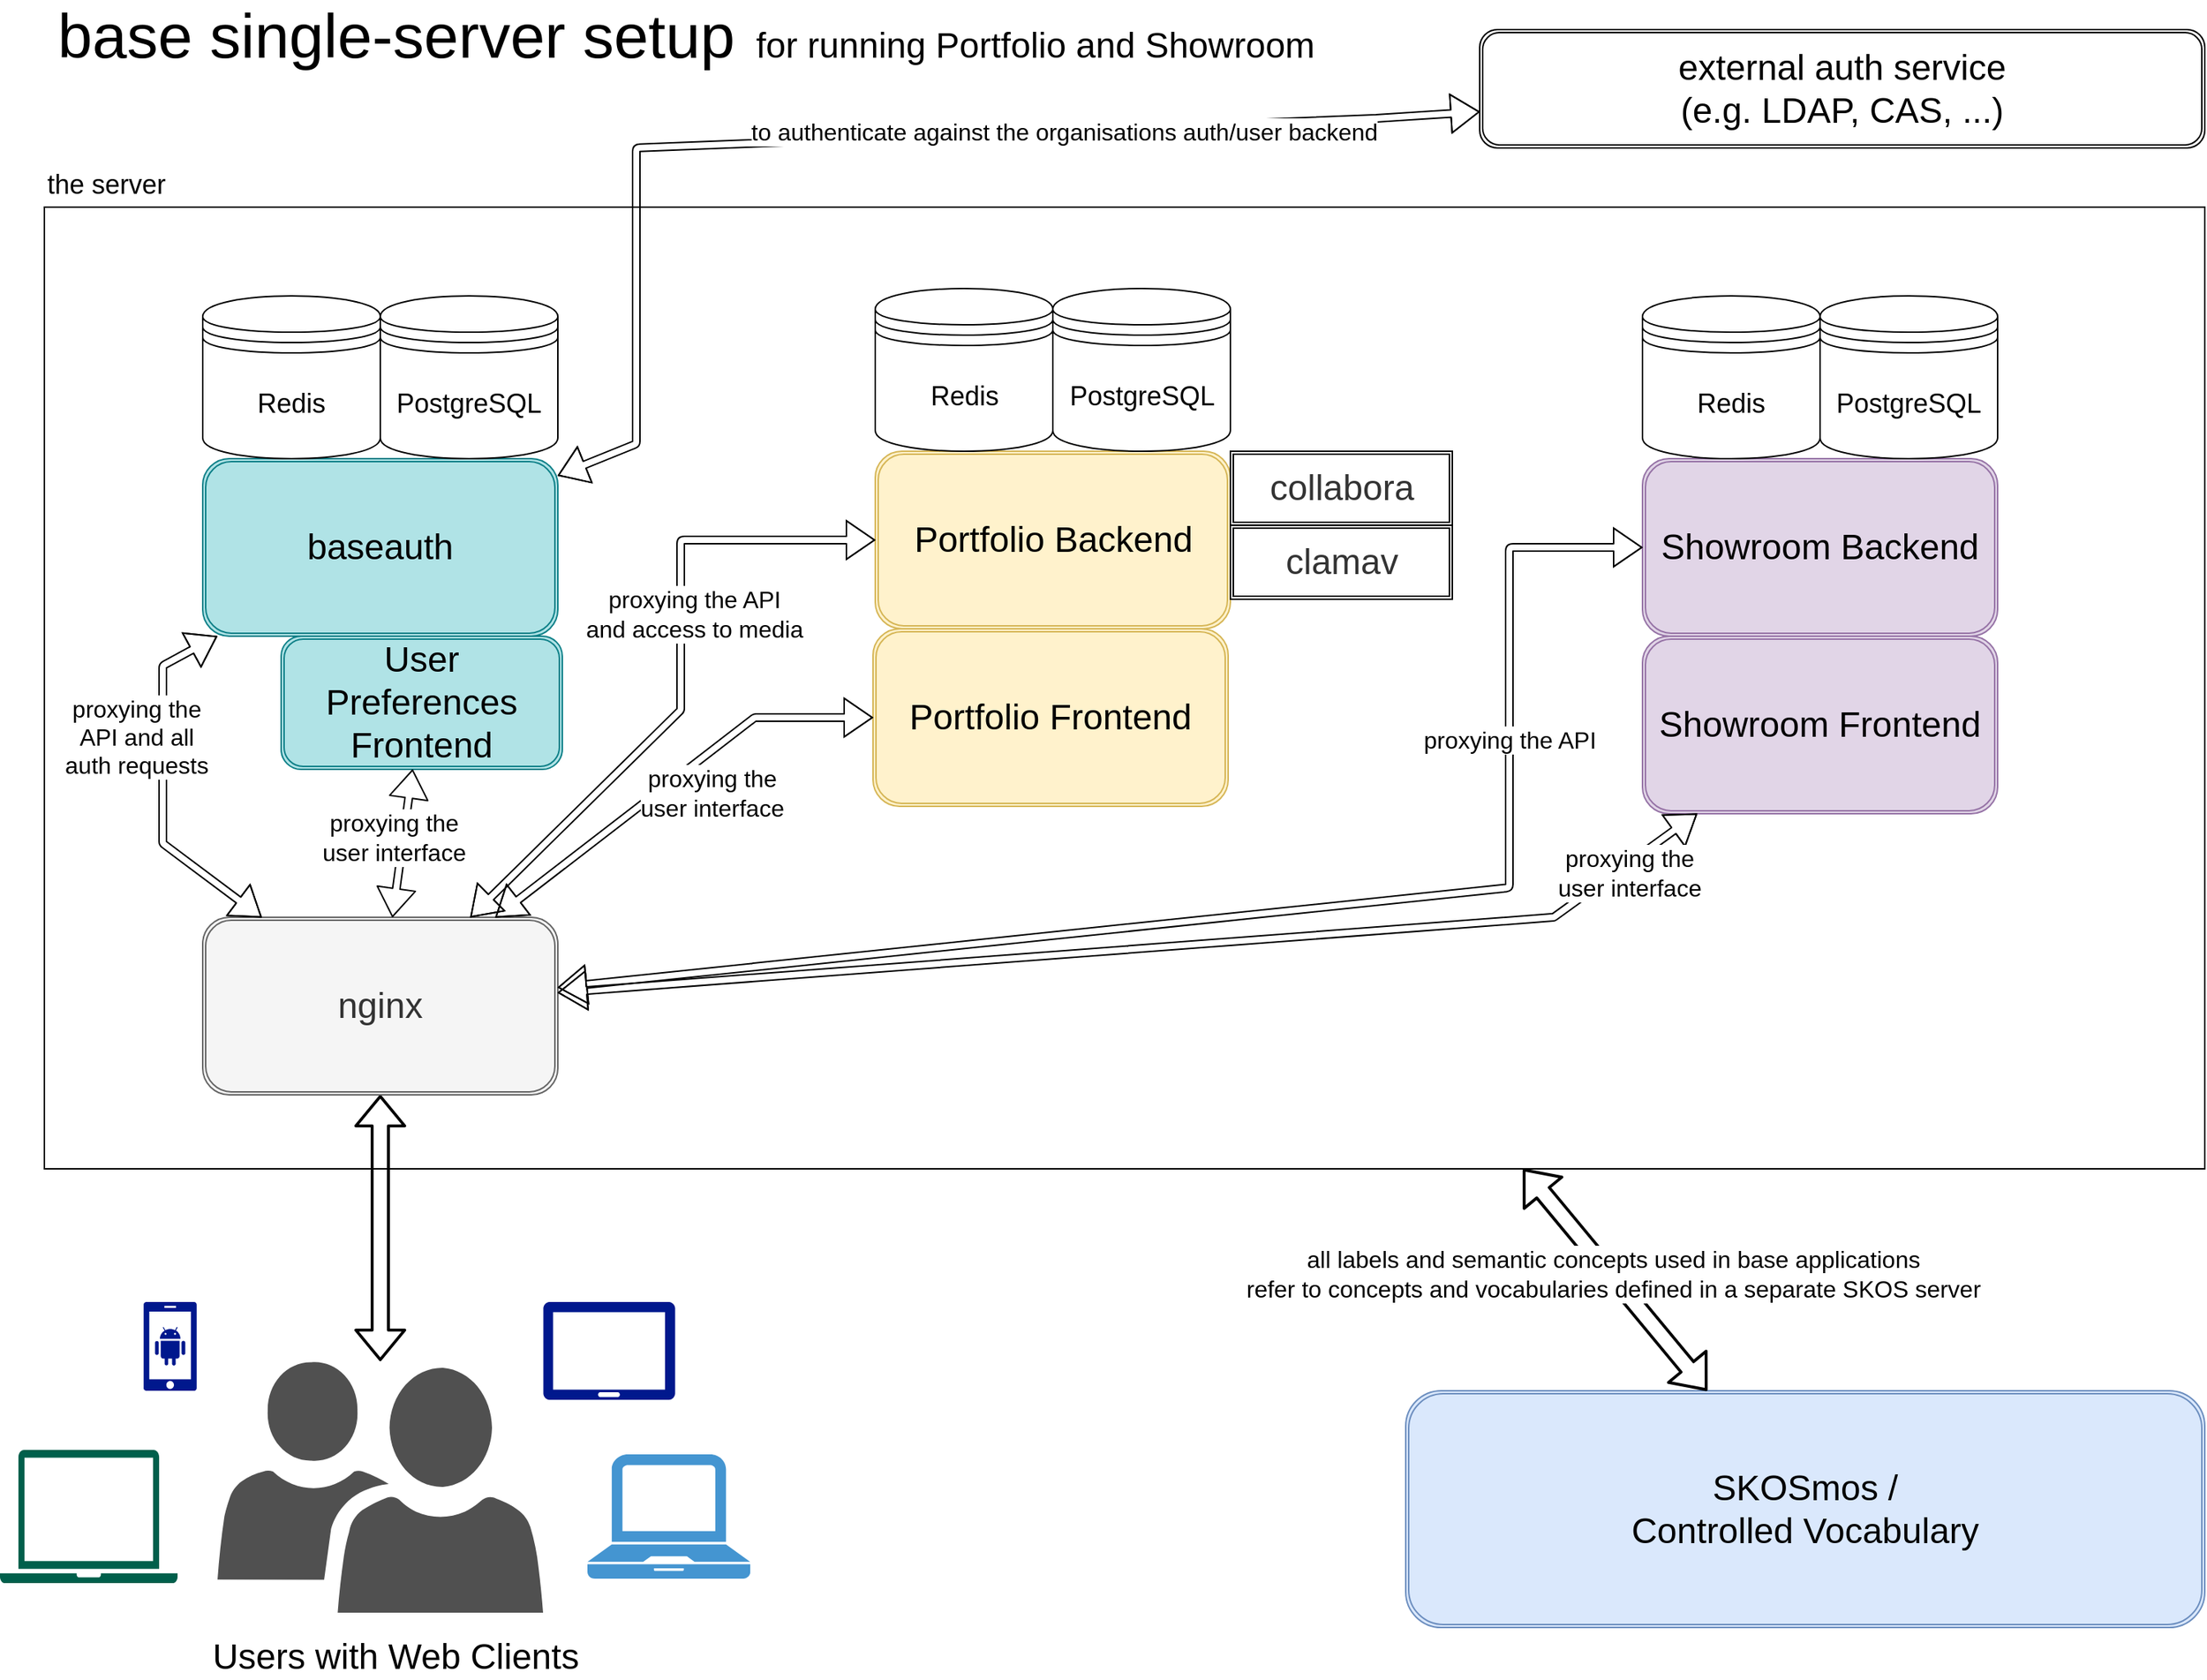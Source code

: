 <mxfile version="22.1.21" type="device">
  <diagram id="7xp1M_v4C3Os5pt223_O" name="Page-1">
    <mxGraphModel dx="2183" dy="1266" grid="1" gridSize="10" guides="1" tooltips="1" connect="1" arrows="1" fold="1" page="1" pageScale="1" pageWidth="1654" pageHeight="1169" math="0" shadow="0">
      <root>
        <mxCell id="0" />
        <mxCell id="1" parent="0" />
        <mxCell id="FfkRFLPGLt1KmbbHb0zq-2" value="&lt;span style=&quot;font-weight: normal;&quot;&gt;&lt;font style=&quot;font-size: 18px;&quot;&gt;the server&lt;/font&gt;&lt;br&gt;&lt;/span&gt;" style="rounded=0;whiteSpace=wrap;html=1;labelPosition=center;verticalLabelPosition=top;align=left;verticalAlign=bottom;fontSize=24;fontStyle=1" vertex="1" parent="1">
          <mxGeometry x="80" y="150" width="1460" height="650" as="geometry" />
        </mxCell>
        <mxCell id="_mjeZIoU27IS8pl8RiCQ-1" value="&lt;font style=&quot;font-size: 24px&quot;&gt;Portfolio Backend&lt;br&gt;&lt;/font&gt;" style="shape=ext;double=1;rounded=1;whiteSpace=wrap;html=1;fillColor=#fff2cc;strokeColor=#d6b656;" parent="1" vertex="1">
          <mxGeometry x="641.5" y="315" width="240" height="120" as="geometry" />
        </mxCell>
        <mxCell id="_mjeZIoU27IS8pl8RiCQ-4" value="&lt;font style=&quot;font-size: 24px&quot;&gt;Showroom Backend&lt;/font&gt;" style="shape=ext;double=1;rounded=1;whiteSpace=wrap;html=1;fillColor=#e1d5e7;strokeColor=#9673a6;" parent="1" vertex="1">
          <mxGeometry x="1160" y="320" width="240" height="120" as="geometry" />
        </mxCell>
        <mxCell id="_mjeZIoU27IS8pl8RiCQ-5" value="&lt;font style=&quot;font-size: 24px&quot;&gt;Showroom Frontend&lt;br&gt;&lt;/font&gt;" style="shape=ext;double=1;rounded=1;whiteSpace=wrap;html=1;fillColor=#e1d5e7;strokeColor=#9673a6;" parent="1" vertex="1">
          <mxGeometry x="1160" y="440" width="240" height="120" as="geometry" />
        </mxCell>
        <mxCell id="_mjeZIoU27IS8pl8RiCQ-6" value="&lt;font style=&quot;font-size: 24px&quot;&gt;baseauth&lt;/font&gt;" style="shape=ext;double=1;rounded=1;whiteSpace=wrap;html=1;fillColor=#b0e3e6;strokeColor=#0e8088;" parent="1" vertex="1">
          <mxGeometry x="187" y="320" width="240" height="120" as="geometry" />
        </mxCell>
        <mxCell id="_mjeZIoU27IS8pl8RiCQ-2" value="&lt;font style=&quot;font-size: 18px&quot;&gt;PostgreSQL&lt;/font&gt;" style="shape=datastore;whiteSpace=wrap;html=1;" parent="1" vertex="1">
          <mxGeometry x="307" y="210" width="120" height="110" as="geometry" />
        </mxCell>
        <mxCell id="_mjeZIoU27IS8pl8RiCQ-15" value="" style="pointerEvents=1;shadow=0;dashed=0;html=1;strokeColor=none;labelPosition=center;verticalLabelPosition=bottom;verticalAlign=top;align=center;fillColor=#505050;shape=mxgraph.mscae.intune.user_group" parent="1" vertex="1">
          <mxGeometry x="197" y="930" width="220" height="170" as="geometry" />
        </mxCell>
        <mxCell id="_mjeZIoU27IS8pl8RiCQ-17" value="" style="pointerEvents=1;shadow=0;dashed=0;html=1;strokeColor=none;fillColor=#4495D1;labelPosition=center;verticalLabelPosition=bottom;verticalAlign=top;align=center;outlineConnect=0;shape=mxgraph.veeam.laptop;" parent="1" vertex="1">
          <mxGeometry x="447" y="993" width="110" height="84" as="geometry" />
        </mxCell>
        <mxCell id="_mjeZIoU27IS8pl8RiCQ-19" value="" style="pointerEvents=1;shadow=0;dashed=0;html=1;strokeColor=none;fillColor=#005F4B;labelPosition=center;verticalLabelPosition=bottom;verticalAlign=top;align=center;outlineConnect=0;shape=mxgraph.veeam2.laptop;" parent="1" vertex="1">
          <mxGeometry x="50" y="990" width="120" height="90" as="geometry" />
        </mxCell>
        <mxCell id="_mjeZIoU27IS8pl8RiCQ-20" value="" style="aspect=fixed;pointerEvents=1;shadow=0;dashed=0;html=1;strokeColor=none;labelPosition=center;verticalLabelPosition=bottom;verticalAlign=top;align=center;fillColor=#00188D;shape=mxgraph.mscae.enterprise.android_phone" parent="1" vertex="1">
          <mxGeometry x="147" y="890" width="36" height="60" as="geometry" />
        </mxCell>
        <mxCell id="_mjeZIoU27IS8pl8RiCQ-23" value="" style="aspect=fixed;pointerEvents=1;shadow=0;dashed=0;html=1;strokeColor=none;labelPosition=center;verticalLabelPosition=bottom;verticalAlign=top;align=center;fillColor=#00188D;shape=mxgraph.azure.tablet;" parent="1" vertex="1">
          <mxGeometry x="417" y="890" width="89.41" height="66.16" as="geometry" />
        </mxCell>
        <mxCell id="_mjeZIoU27IS8pl8RiCQ-25" value="&lt;font style=&quot;font-size: 24px&quot;&gt;Users with Web Clients&lt;/font&gt;" style="text;html=1;align=center;verticalAlign=middle;resizable=0;points=[];autosize=1;" parent="1" vertex="1">
          <mxGeometry x="187" y="1120" width="260" height="20" as="geometry" />
        </mxCell>
        <mxCell id="_mjeZIoU27IS8pl8RiCQ-38" value="" style="shape=flexArrow;endArrow=classic;startArrow=classic;html=1;strokeWidth=2;" parent="1" source="_mjeZIoU27IS8pl8RiCQ-15" target="FfkRFLPGLt1KmbbHb0zq-3" edge="1">
          <mxGeometry width="50" height="50" relative="1" as="geometry">
            <mxPoint x="-13" y="810" as="sourcePoint" />
            <mxPoint x="437" y="740" as="targetPoint" />
          </mxGeometry>
        </mxCell>
        <mxCell id="_mjeZIoU27IS8pl8RiCQ-39" value="&lt;font style=&quot;font-size: 24px&quot;&gt;SKOSmos /&lt;br&gt;Controlled Vocabulary&lt;br&gt;&lt;/font&gt;" style="shape=ext;double=1;rounded=1;whiteSpace=wrap;html=1;fillColor=#dae8fc;strokeColor=#6c8ebf;" parent="1" vertex="1">
          <mxGeometry x="1000" y="950" width="540" height="160" as="geometry" />
        </mxCell>
        <mxCell id="kXSnY1vcx2NjHcQuihnl-1" value="&lt;font style=&quot;font-size: 18px&quot;&gt;Redis&lt;/font&gt;" style="shape=datastore;whiteSpace=wrap;html=1;" parent="1" vertex="1">
          <mxGeometry x="187" y="210" width="120" height="110" as="geometry" />
        </mxCell>
        <mxCell id="FfkRFLPGLt1KmbbHb0zq-1" value="&lt;font style=&quot;font-size: 24px&quot;&gt;Portfolio Frontend&lt;br&gt;&lt;/font&gt;" style="shape=ext;double=1;rounded=1;whiteSpace=wrap;html=1;fillColor=#fff2cc;strokeColor=#d6b656;" vertex="1" parent="1">
          <mxGeometry x="640" y="435" width="240" height="120" as="geometry" />
        </mxCell>
        <mxCell id="FfkRFLPGLt1KmbbHb0zq-3" value="&lt;font style=&quot;font-size: 24px&quot;&gt;nginx&lt;/font&gt;" style="shape=ext;double=1;rounded=1;whiteSpace=wrap;html=1;fillColor=#f5f5f5;strokeColor=#666666;fontColor=#333333;" vertex="1" parent="1">
          <mxGeometry x="187" y="630" width="240" height="120" as="geometry" />
        </mxCell>
        <mxCell id="FfkRFLPGLt1KmbbHb0zq-4" value="&lt;font style=&quot;font-size: 18px&quot;&gt;PostgreSQL&lt;/font&gt;" style="shape=datastore;whiteSpace=wrap;html=1;" vertex="1" parent="1">
          <mxGeometry x="761.5" y="205" width="120" height="110" as="geometry" />
        </mxCell>
        <mxCell id="FfkRFLPGLt1KmbbHb0zq-5" value="&lt;font style=&quot;font-size: 18px&quot;&gt;Redis&lt;/font&gt;" style="shape=datastore;whiteSpace=wrap;html=1;" vertex="1" parent="1">
          <mxGeometry x="641.5" y="205" width="120" height="110" as="geometry" />
        </mxCell>
        <mxCell id="FfkRFLPGLt1KmbbHb0zq-6" value="&lt;font style=&quot;font-size: 18px&quot;&gt;PostgreSQL&lt;/font&gt;" style="shape=datastore;whiteSpace=wrap;html=1;" vertex="1" parent="1">
          <mxGeometry x="1280" y="210" width="120" height="110" as="geometry" />
        </mxCell>
        <mxCell id="FfkRFLPGLt1KmbbHb0zq-7" value="&lt;font style=&quot;font-size: 18px&quot;&gt;Redis&lt;/font&gt;" style="shape=datastore;whiteSpace=wrap;html=1;" vertex="1" parent="1">
          <mxGeometry x="1160" y="210" width="120" height="110" as="geometry" />
        </mxCell>
        <mxCell id="FfkRFLPGLt1KmbbHb0zq-9" value="&lt;font style=&quot;font-size: 24px&quot;&gt;collabora&lt;/font&gt;" style="shape=ext;double=1;rounded=0;whiteSpace=wrap;html=1;fillColor=none;strokeColor=#000000;fontColor=#333333;" vertex="1" parent="1">
          <mxGeometry x="881.5" y="315" width="150" height="50" as="geometry" />
        </mxCell>
        <mxCell id="FfkRFLPGLt1KmbbHb0zq-10" value="&lt;font style=&quot;font-size: 24px&quot;&gt;clamav&lt;/font&gt;" style="shape=ext;double=1;rounded=0;whiteSpace=wrap;html=1;fillColor=none;strokeColor=#000000;fontColor=#333333;" vertex="1" parent="1">
          <mxGeometry x="881.5" y="365" width="150" height="50" as="geometry" />
        </mxCell>
        <mxCell id="FfkRFLPGLt1KmbbHb0zq-11" value="" style="shape=flexArrow;endArrow=classic;startArrow=classic;html=1;strokeWidth=1;width=5;" edge="1" parent="1" source="FfkRFLPGLt1KmbbHb0zq-3" target="_mjeZIoU27IS8pl8RiCQ-6">
          <mxGeometry width="50" height="50" relative="1" as="geometry">
            <mxPoint x="300" y="630" as="sourcePoint" />
            <mxPoint x="300" y="450" as="targetPoint" />
            <Array as="points">
              <mxPoint x="160" y="580" />
              <mxPoint x="160" y="460" />
            </Array>
          </mxGeometry>
        </mxCell>
        <mxCell id="FfkRFLPGLt1KmbbHb0zq-12" value="" style="shape=flexArrow;endArrow=classic;startArrow=classic;html=1;strokeWidth=1;width=5;" edge="1" parent="1" source="FfkRFLPGLt1KmbbHb0zq-3" target="_mjeZIoU27IS8pl8RiCQ-1">
          <mxGeometry width="50" height="50" relative="1" as="geometry">
            <mxPoint x="317" y="640" as="sourcePoint" />
            <mxPoint x="317" y="450" as="targetPoint" />
            <Array as="points">
              <mxPoint x="510" y="490" />
              <mxPoint x="510" y="375" />
            </Array>
          </mxGeometry>
        </mxCell>
        <mxCell id="FfkRFLPGLt1KmbbHb0zq-13" value="" style="shape=flexArrow;endArrow=classic;startArrow=classic;html=1;strokeWidth=1;width=5;" edge="1" parent="1" source="FfkRFLPGLt1KmbbHb0zq-3" target="FfkRFLPGLt1KmbbHb0zq-1">
          <mxGeometry width="50" height="50" relative="1" as="geometry">
            <mxPoint x="317" y="640" as="sourcePoint" />
            <mxPoint x="317" y="450" as="targetPoint" />
            <Array as="points">
              <mxPoint x="560" y="495" />
            </Array>
          </mxGeometry>
        </mxCell>
        <mxCell id="FfkRFLPGLt1KmbbHb0zq-14" value="" style="shape=flexArrow;endArrow=classic;startArrow=classic;html=1;strokeWidth=1;width=5;" edge="1" parent="1" source="FfkRFLPGLt1KmbbHb0zq-3" target="_mjeZIoU27IS8pl8RiCQ-4">
          <mxGeometry width="50" height="50" relative="1" as="geometry">
            <mxPoint x="437" y="648" as="sourcePoint" />
            <mxPoint x="650" y="557" as="targetPoint" />
            <Array as="points">
              <mxPoint x="1070" y="610" />
              <mxPoint x="1070" y="380" />
            </Array>
          </mxGeometry>
        </mxCell>
        <mxCell id="FfkRFLPGLt1KmbbHb0zq-15" value="" style="shape=flexArrow;endArrow=classic;startArrow=classic;html=1;strokeWidth=1;width=5;" edge="1" parent="1" source="FfkRFLPGLt1KmbbHb0zq-3" target="_mjeZIoU27IS8pl8RiCQ-5">
          <mxGeometry width="50" height="50" relative="1" as="geometry">
            <mxPoint x="437" y="648" as="sourcePoint" />
            <mxPoint x="650" y="557" as="targetPoint" />
            <Array as="points">
              <mxPoint x="1100" y="630" />
            </Array>
          </mxGeometry>
        </mxCell>
        <mxCell id="FfkRFLPGLt1KmbbHb0zq-16" value="proxying the&lt;br&gt;user interface" style="edgeLabel;html=1;align=center;verticalAlign=middle;resizable=0;points=[];fontSize=16;" vertex="1" connectable="0" parent="FfkRFLPGLt1KmbbHb0zq-15">
          <mxGeometry x="0.297" y="1" relative="1" as="geometry">
            <mxPoint x="210" y="-41" as="offset" />
          </mxGeometry>
        </mxCell>
        <mxCell id="FfkRFLPGLt1KmbbHb0zq-17" value="proxying the&lt;br&gt;user interface" style="edgeLabel;html=1;align=center;verticalAlign=middle;resizable=0;points=[];fontSize=16;" vertex="1" connectable="0" parent="1">
          <mxGeometry x="549.997" y="569.999" as="geometry">
            <mxPoint x="-19" y="-24" as="offset" />
          </mxGeometry>
        </mxCell>
        <mxCell id="FfkRFLPGLt1KmbbHb0zq-18" value="proxying the API" style="edgeLabel;html=1;align=center;verticalAlign=middle;resizable=0;points=[];fontSize=16;" vertex="1" connectable="0" parent="1">
          <mxGeometry x="1069.997" y="509.999" as="geometry" />
        </mxCell>
        <mxCell id="FfkRFLPGLt1KmbbHb0zq-19" value="proxying the API&lt;br&gt;and access to media" style="edgeLabel;html=1;align=center;verticalAlign=middle;resizable=0;points=[];fontSize=16;" vertex="1" connectable="0" parent="1">
          <mxGeometry x="839.997" y="579.999" as="geometry">
            <mxPoint x="-321" y="-155" as="offset" />
          </mxGeometry>
        </mxCell>
        <mxCell id="FfkRFLPGLt1KmbbHb0zq-20" value="proxying the&lt;br&gt;API and all&lt;br&gt;auth requests" style="edgeLabel;html=1;align=center;verticalAlign=middle;resizable=0;points=[];fontSize=16;" vertex="1" connectable="0" parent="1">
          <mxGeometry x="146.997" y="509.999" as="geometry">
            <mxPoint x="-5" y="-2" as="offset" />
          </mxGeometry>
        </mxCell>
        <mxCell id="FfkRFLPGLt1KmbbHb0zq-21" value="&lt;span style=&quot;font-size: 24px;&quot;&gt;User&lt;br&gt;Preferences&lt;br&gt;Frontend&lt;br&gt;&lt;/span&gt;" style="shape=ext;double=1;rounded=1;whiteSpace=wrap;html=1;fillColor=#b0e3e6;strokeColor=#0e8088;" vertex="1" parent="1">
          <mxGeometry x="240" y="440" width="190" height="90" as="geometry" />
        </mxCell>
        <mxCell id="FfkRFLPGLt1KmbbHb0zq-22" value="" style="shape=flexArrow;endArrow=classic;startArrow=classic;html=1;strokeWidth=1;width=5;" edge="1" parent="1" source="FfkRFLPGLt1KmbbHb0zq-3" target="FfkRFLPGLt1KmbbHb0zq-21">
          <mxGeometry width="50" height="50" relative="1" as="geometry">
            <mxPoint x="237" y="640" as="sourcePoint" />
            <mxPoint x="30" y="590" as="targetPoint" />
            <Array as="points" />
          </mxGeometry>
        </mxCell>
        <mxCell id="FfkRFLPGLt1KmbbHb0zq-23" value="proxying the&lt;br&gt;user interface" style="edgeLabel;html=1;align=center;verticalAlign=middle;resizable=0;points=[];fontSize=16;" vertex="1" connectable="0" parent="1">
          <mxGeometry x="334.997" y="599.999" as="geometry">
            <mxPoint x="-19" y="-24" as="offset" />
          </mxGeometry>
        </mxCell>
        <mxCell id="FfkRFLPGLt1KmbbHb0zq-24" value="" style="shape=flexArrow;endArrow=classic;startArrow=classic;html=1;strokeWidth=2;" edge="1" parent="1" source="_mjeZIoU27IS8pl8RiCQ-39" target="FfkRFLPGLt1KmbbHb0zq-2">
          <mxGeometry width="50" height="50" relative="1" as="geometry">
            <mxPoint x="1210" y="940" as="sourcePoint" />
            <mxPoint x="1210" y="760" as="targetPoint" />
          </mxGeometry>
        </mxCell>
        <mxCell id="FfkRFLPGLt1KmbbHb0zq-25" value="Text" style="edgeLabel;html=1;align=center;verticalAlign=middle;resizable=0;points=[];" vertex="1" connectable="0" parent="FfkRFLPGLt1KmbbHb0zq-24">
          <mxGeometry x="0.07" y="2" relative="1" as="geometry">
            <mxPoint as="offset" />
          </mxGeometry>
        </mxCell>
        <mxCell id="FfkRFLPGLt1KmbbHb0zq-26" value="&lt;font style=&quot;font-size: 16px;&quot;&gt;all labels and semantic concepts used in base applications&lt;br&gt;refer to concepts and vocabularies defined in a separate SKOS server&lt;/font&gt;" style="edgeLabel;html=1;align=center;verticalAlign=middle;resizable=0;points=[];" vertex="1" connectable="0" parent="FfkRFLPGLt1KmbbHb0zq-24">
          <mxGeometry x="0.045" y="-1" relative="1" as="geometry">
            <mxPoint as="offset" />
          </mxGeometry>
        </mxCell>
        <mxCell id="FfkRFLPGLt1KmbbHb0zq-27" value="base single-server setup" style="text;html=1;strokeColor=none;fillColor=none;align=left;verticalAlign=middle;whiteSpace=wrap;rounded=0;fontSize=42;" vertex="1" parent="1">
          <mxGeometry x="87" y="20" width="503" height="30" as="geometry" />
        </mxCell>
        <mxCell id="FfkRFLPGLt1KmbbHb0zq-28" value="for running Portfolio and Showroom" style="text;html=1;strokeColor=none;fillColor=none;align=left;verticalAlign=top;whiteSpace=wrap;rounded=0;fontSize=24;" vertex="1" parent="1">
          <mxGeometry x="558.5" y="20" width="503" height="30" as="geometry" />
        </mxCell>
        <mxCell id="FfkRFLPGLt1KmbbHb0zq-29" value="&lt;font style=&quot;font-size: 24px&quot;&gt;external auth service&lt;br&gt;(e.g. LDAP, CAS, ...)&lt;br&gt;&lt;/font&gt;" style="shape=ext;double=1;rounded=1;whiteSpace=wrap;html=1;" vertex="1" parent="1">
          <mxGeometry x="1050" y="30" width="490" height="80" as="geometry" />
        </mxCell>
        <mxCell id="FfkRFLPGLt1KmbbHb0zq-30" value="" style="shape=flexArrow;endArrow=classic;startArrow=classic;html=1;strokeWidth=1;width=5;" edge="1" parent="1" source="_mjeZIoU27IS8pl8RiCQ-6" target="FfkRFLPGLt1KmbbHb0zq-29">
          <mxGeometry width="50" height="50" relative="1" as="geometry">
            <mxPoint x="325" y="610" as="sourcePoint" />
            <mxPoint x="339" y="510" as="targetPoint" />
            <Array as="points">
              <mxPoint x="480" y="310" />
              <mxPoint x="480" y="110" />
              <mxPoint x="980" y="90" />
            </Array>
          </mxGeometry>
        </mxCell>
        <mxCell id="FfkRFLPGLt1KmbbHb0zq-31" value="&lt;font style=&quot;font-size: 16px;&quot;&gt;to authenticate against the organisations auth/user backend&lt;/font&gt;" style="edgeLabel;html=1;align=center;verticalAlign=middle;resizable=0;points=[];" vertex="1" connectable="0" parent="FfkRFLPGLt1KmbbHb0zq-30">
          <mxGeometry x="0.319" relative="1" as="geometry">
            <mxPoint as="offset" />
          </mxGeometry>
        </mxCell>
      </root>
    </mxGraphModel>
  </diagram>
</mxfile>
